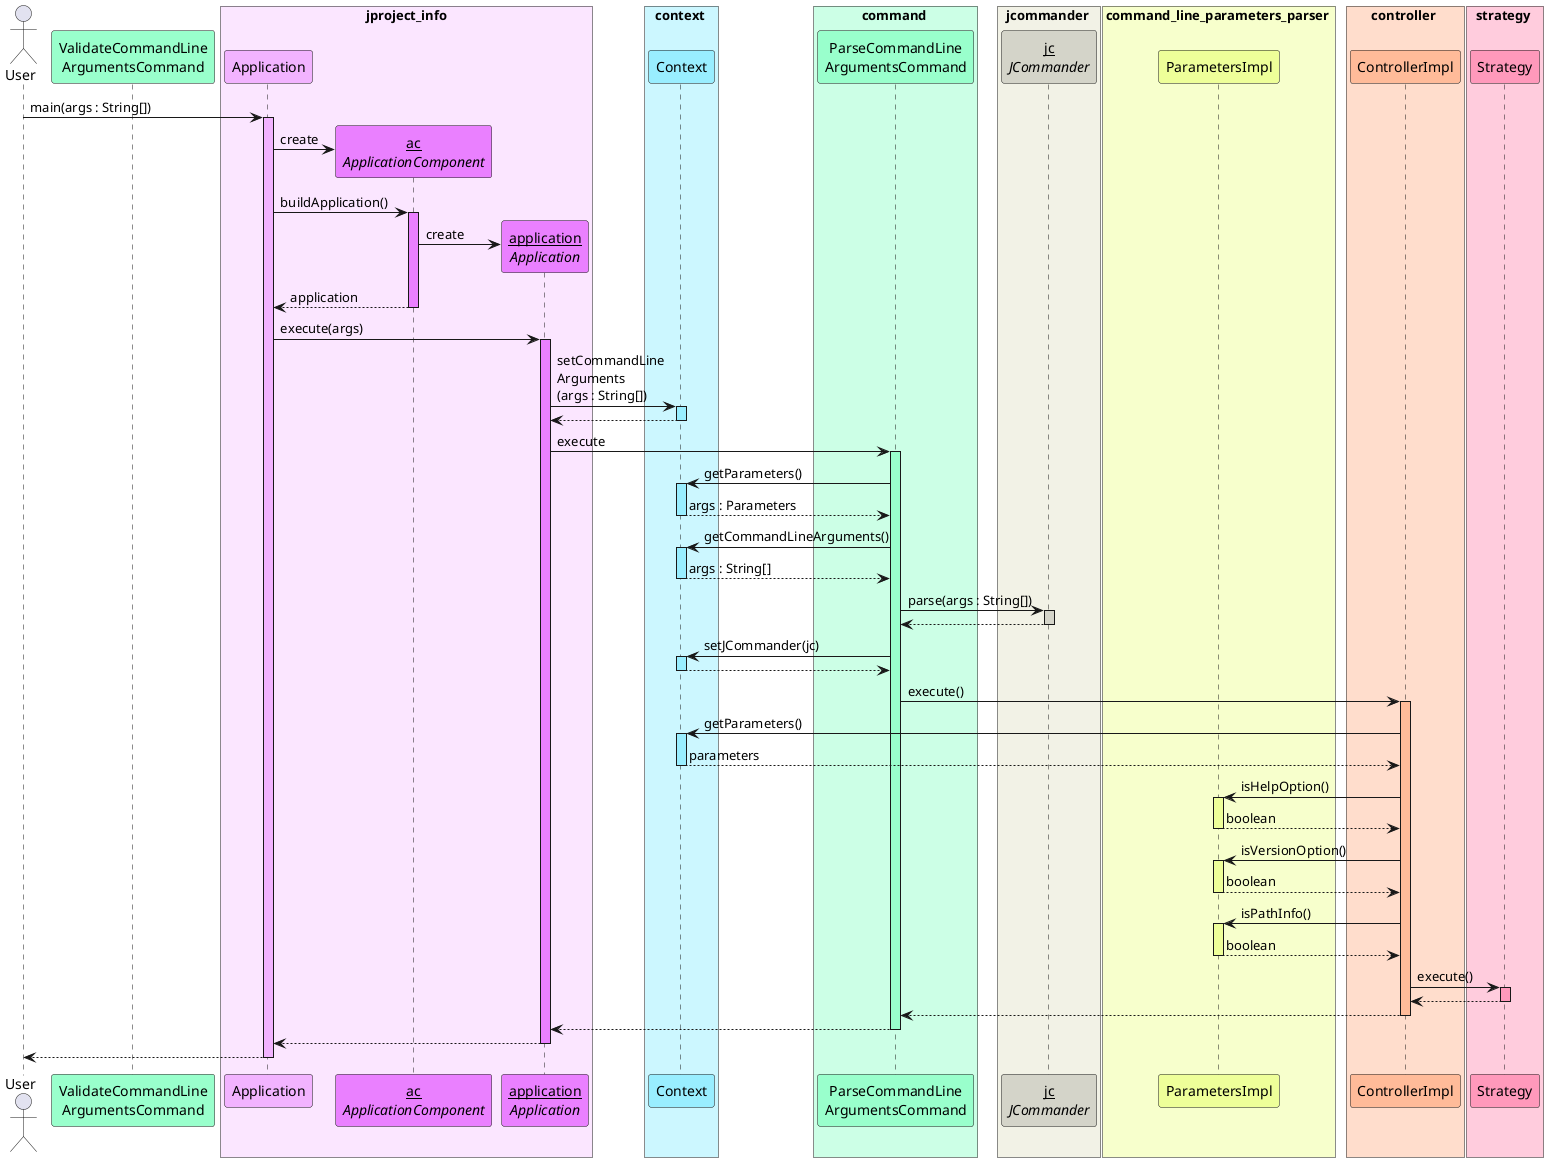 @startuml
autoactivate on

actor User
participant "__application__\n//Application//" as Application1 #EA80FF
participant "__ac__\n//ApplicationComponent//" as ApplicationComponent1 #EA80FF
participant "__jc__\n//JCommander//" as JCommander1 #d4d4c9
participant "ParseCommandLine\nArgumentsCommand" as ParseCommandLineArgumentsCommand #99FFCC
participant "ValidateCommandLine\nArgumentsCommand" as ValidateCommandLineArgumentsCommand #99FFCC

box "jproject_info" #FBE6FF
participant Application #F2B3FF
participant ApplicationComponent1
participant Application1
end box

box context #CCF7FF
participant Context #99EEFF
end box

box command #CCFFE6
participant ParseCommandLineArgumentsCommand #99FFCC
end box

box jcommander #f2f2e6
participant JCommander1
end box

box command_line_parameters_parser #F7FFCC
participant ParametersImpl #EEFF99
end box

box controller #FFDDCC
participant ControllerImpl #FFBB99
end box

box strategy #FFCCDD
participant Strategy #FF99BB
end box

User -> Application #F2B3FF : main(args : String[])

Application -> ApplicationComponent1 ** : create
Application -> ApplicationComponent1 #EA80FF : buildApplication()

ApplicationComponent1 -> Application1 ** : create

Application <-- ApplicationComponent1 : application

'
' Application execute
Application -> Application1 #EA80FF : execute(args)

Application1 -> Context #99EEFF : setCommandLine\nArguments\n(args : String[])
Application1 <-- Context


'
' ParseCommandLineArgumentsCommand execute
Application1 -> ParseCommandLineArgumentsCommand #99FFCC : execute

ParseCommandLineArgumentsCommand -> Context #99EEFF : getParameters()
ParseCommandLineArgumentsCommand <-- Context : args : Parameters

ParseCommandLineArgumentsCommand -> Context #99EEFF : getCommandLineArguments()
ParseCommandLineArgumentsCommand <-- Context : args : String[]

ParseCommandLineArgumentsCommand -> JCommander1 #d4d4c9 : parse(args : String[])
ParseCommandLineArgumentsCommand <-- JCommander1

ParseCommandLineArgumentsCommand -> Context #99EEFF : setJCommander(jc)
ParseCommandLineArgumentsCommand <-- Context


'
' ControllerImpl execute
ParseCommandLineArgumentsCommand -> ControllerImpl #FFBB99 : execute()

ControllerImpl -> Context #99EEFF : getParameters()
ControllerImpl <-- Context : parameters

ControllerImpl -> ParametersImpl #EEFF99 : isHelpOption()
ControllerImpl <-- ParametersImpl : boolean

ControllerImpl -> ParametersImpl #EEFF99 : isVersionOption()
ControllerImpl <-- ParametersImpl : boolean

ControllerImpl -> ParametersImpl #EEFF99 : isPathInfo()
ControllerImpl <-- ParametersImpl : boolean

ControllerImpl -> Strategy #FF99BB : execute()
ControllerImpl <-- Strategy

'
' ControllerImpl execute finish
ParseCommandLineArgumentsCommand <-- ControllerImpl

'
' ParseCommandLineArgumentsCommand execute finish
Application1 <-- ParseCommandLineArgumentsCommand

'
' Application execute finish
Application <-- Application1

User <-- Application
@enduml